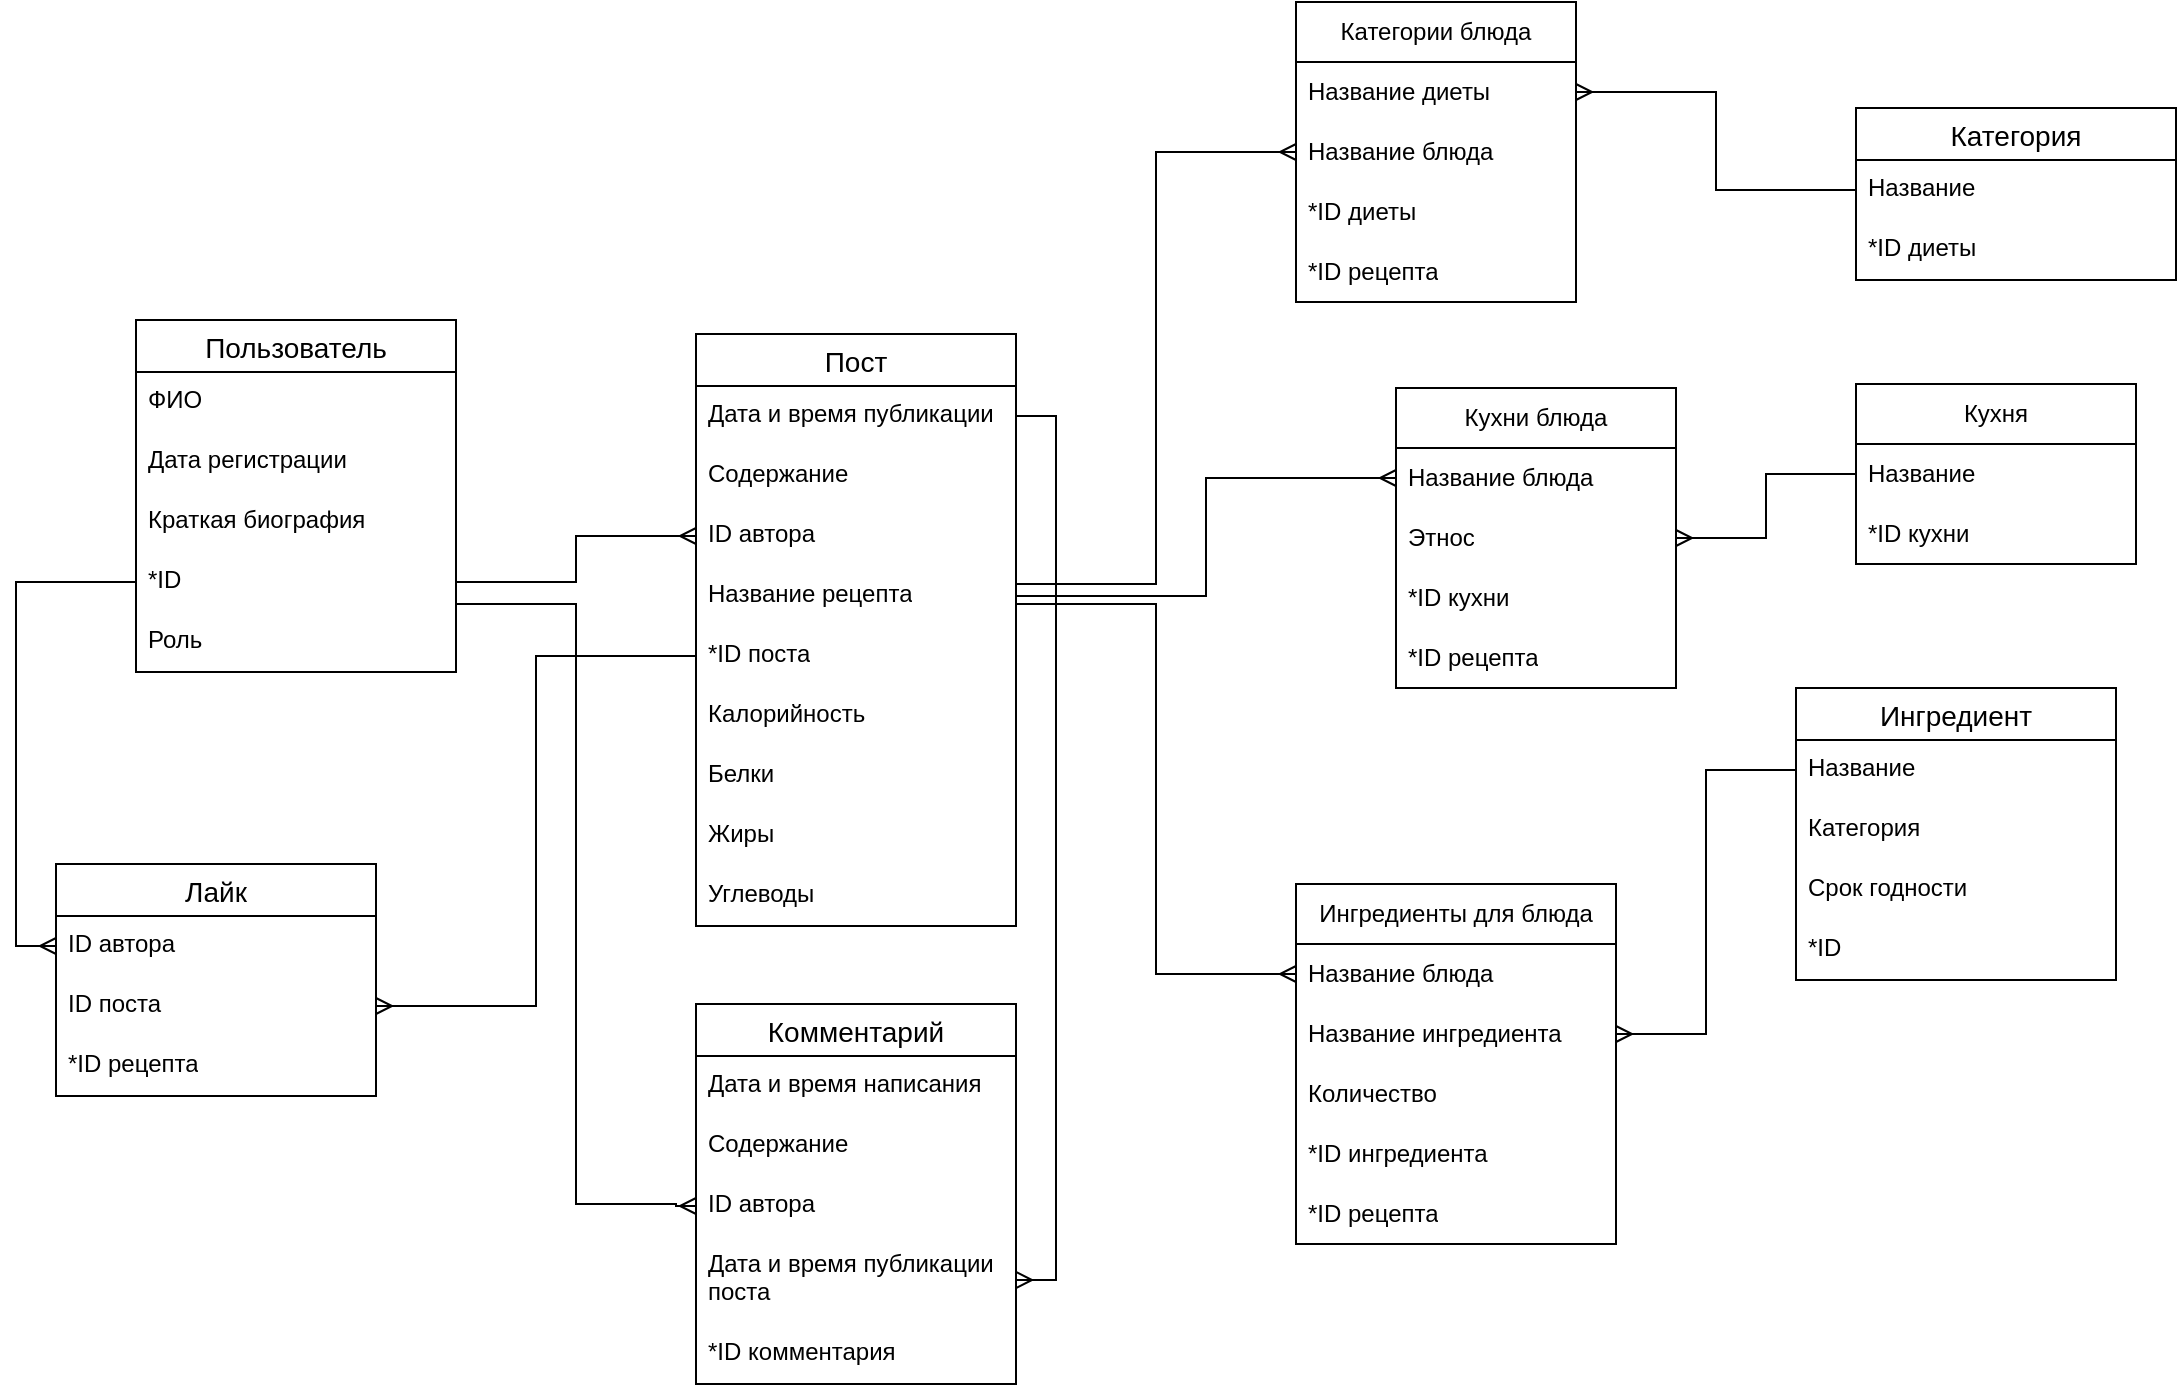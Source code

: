<mxfile version="22.1.7" type="github">
  <diagram name="Страница — 1" id="PX-w-YP4vGFBAUd7nW0f">
    <mxGraphModel dx="3374" dy="811" grid="1" gridSize="10" guides="1" tooltips="1" connect="1" arrows="1" fold="1" page="1" pageScale="1" pageWidth="827" pageHeight="1169" math="0" shadow="0">
      <root>
        <mxCell id="0" />
        <mxCell id="1" parent="0" />
        <mxCell id="g7wOQELuea6sHGt8VpoY-1" value="Пользователь" style="swimlane;fontStyle=0;childLayout=stackLayout;horizontal=1;startSize=26;horizontalStack=0;resizeParent=1;resizeParentMax=0;resizeLast=0;collapsible=1;marginBottom=0;align=center;fontSize=14;" parent="1" vertex="1">
          <mxGeometry x="-1250" y="808" width="160" height="176" as="geometry">
            <mxRectangle x="-1250" y="808" width="130" height="30" as="alternateBounds" />
          </mxGeometry>
        </mxCell>
        <mxCell id="g7wOQELuea6sHGt8VpoY-2" value="ФИО" style="text;strokeColor=none;fillColor=none;spacingLeft=4;spacingRight=4;overflow=hidden;rotatable=0;points=[[0,0.5],[1,0.5]];portConstraint=eastwest;fontSize=12;whiteSpace=wrap;html=1;" parent="g7wOQELuea6sHGt8VpoY-1" vertex="1">
          <mxGeometry y="26" width="160" height="30" as="geometry" />
        </mxCell>
        <mxCell id="g7wOQELuea6sHGt8VpoY-3" value="Дата регистрации" style="text;strokeColor=none;fillColor=none;spacingLeft=4;spacingRight=4;overflow=hidden;rotatable=0;points=[[0,0.5],[1,0.5]];portConstraint=eastwest;fontSize=12;whiteSpace=wrap;html=1;" parent="g7wOQELuea6sHGt8VpoY-1" vertex="1">
          <mxGeometry y="56" width="160" height="30" as="geometry" />
        </mxCell>
        <mxCell id="g7wOQELuea6sHGt8VpoY-4" value="Краткая биография" style="text;strokeColor=none;fillColor=none;spacingLeft=4;spacingRight=4;overflow=hidden;rotatable=0;points=[[0,0.5],[1,0.5]];portConstraint=eastwest;fontSize=12;whiteSpace=wrap;html=1;" parent="g7wOQELuea6sHGt8VpoY-1" vertex="1">
          <mxGeometry y="86" width="160" height="30" as="geometry" />
        </mxCell>
        <mxCell id="g7wOQELuea6sHGt8VpoY-5" value="*ID" style="text;strokeColor=none;fillColor=none;spacingLeft=4;spacingRight=4;overflow=hidden;rotatable=0;points=[[0,0.5],[1,0.5]];portConstraint=eastwest;fontSize=12;whiteSpace=wrap;html=1;" parent="g7wOQELuea6sHGt8VpoY-1" vertex="1">
          <mxGeometry y="116" width="160" height="30" as="geometry" />
        </mxCell>
        <mxCell id="g7wOQELuea6sHGt8VpoY-6" value="Роль" style="text;strokeColor=none;fillColor=none;spacingLeft=4;spacingRight=4;overflow=hidden;rotatable=0;points=[[0,0.5],[1,0.5]];portConstraint=eastwest;fontSize=12;whiteSpace=wrap;html=1;" parent="g7wOQELuea6sHGt8VpoY-1" vertex="1">
          <mxGeometry y="146" width="160" height="30" as="geometry" />
        </mxCell>
        <mxCell id="g7wOQELuea6sHGt8VpoY-7" value="Пост" style="swimlane;fontStyle=0;childLayout=stackLayout;horizontal=1;startSize=26;horizontalStack=0;resizeParent=1;resizeParentMax=0;resizeLast=0;collapsible=1;marginBottom=0;align=center;fontSize=14;" parent="1" vertex="1">
          <mxGeometry x="-970" y="815" width="160" height="296" as="geometry" />
        </mxCell>
        <mxCell id="g7wOQELuea6sHGt8VpoY-8" value="Дата и время публикации" style="text;strokeColor=none;fillColor=none;spacingLeft=4;spacingRight=4;overflow=hidden;rotatable=0;points=[[0,0.5],[1,0.5]];portConstraint=eastwest;fontSize=12;whiteSpace=wrap;html=1;" parent="g7wOQELuea6sHGt8VpoY-7" vertex="1">
          <mxGeometry y="26" width="160" height="30" as="geometry" />
        </mxCell>
        <mxCell id="g7wOQELuea6sHGt8VpoY-9" value="Содержание" style="text;strokeColor=none;fillColor=none;spacingLeft=4;spacingRight=4;overflow=hidden;rotatable=0;points=[[0,0.5],[1,0.5]];portConstraint=eastwest;fontSize=12;whiteSpace=wrap;html=1;" parent="g7wOQELuea6sHGt8VpoY-7" vertex="1">
          <mxGeometry y="56" width="160" height="30" as="geometry" />
        </mxCell>
        <mxCell id="g7wOQELuea6sHGt8VpoY-10" value="ID автора" style="text;strokeColor=none;fillColor=none;spacingLeft=4;spacingRight=4;overflow=hidden;rotatable=0;points=[[0,0.5],[1,0.5]];portConstraint=eastwest;fontSize=12;whiteSpace=wrap;html=1;" parent="g7wOQELuea6sHGt8VpoY-7" vertex="1">
          <mxGeometry y="86" width="160" height="30" as="geometry" />
        </mxCell>
        <mxCell id="g7wOQELuea6sHGt8VpoY-11" value="Название рецепта" style="text;strokeColor=none;fillColor=none;spacingLeft=4;spacingRight=4;overflow=hidden;rotatable=0;points=[[0,0.5],[1,0.5]];portConstraint=eastwest;fontSize=12;whiteSpace=wrap;html=1;" parent="g7wOQELuea6sHGt8VpoY-7" vertex="1">
          <mxGeometry y="116" width="160" height="30" as="geometry" />
        </mxCell>
        <mxCell id="g7wOQELuea6sHGt8VpoY-12" value="*ID поста" style="text;strokeColor=none;fillColor=none;spacingLeft=4;spacingRight=4;overflow=hidden;rotatable=0;points=[[0,0.5],[1,0.5]];portConstraint=eastwest;fontSize=12;whiteSpace=wrap;html=1;" parent="g7wOQELuea6sHGt8VpoY-7" vertex="1">
          <mxGeometry y="146" width="160" height="30" as="geometry" />
        </mxCell>
        <mxCell id="Tp_YSW7579fDQ8q-2aCo-15" value="Калорийность" style="text;strokeColor=none;fillColor=none;spacingLeft=4;spacingRight=4;overflow=hidden;rotatable=0;points=[[0,0.5],[1,0.5]];portConstraint=eastwest;fontSize=12;whiteSpace=wrap;html=1;" parent="g7wOQELuea6sHGt8VpoY-7" vertex="1">
          <mxGeometry y="176" width="160" height="30" as="geometry" />
        </mxCell>
        <mxCell id="Tp_YSW7579fDQ8q-2aCo-14" value="Белки" style="text;strokeColor=none;fillColor=none;spacingLeft=4;spacingRight=4;overflow=hidden;rotatable=0;points=[[0,0.5],[1,0.5]];portConstraint=eastwest;fontSize=12;whiteSpace=wrap;html=1;" parent="g7wOQELuea6sHGt8VpoY-7" vertex="1">
          <mxGeometry y="206" width="160" height="30" as="geometry" />
        </mxCell>
        <mxCell id="Tp_YSW7579fDQ8q-2aCo-13" value="Жиры" style="text;strokeColor=none;fillColor=none;spacingLeft=4;spacingRight=4;overflow=hidden;rotatable=0;points=[[0,0.5],[1,0.5]];portConstraint=eastwest;fontSize=12;whiteSpace=wrap;html=1;" parent="g7wOQELuea6sHGt8VpoY-7" vertex="1">
          <mxGeometry y="236" width="160" height="30" as="geometry" />
        </mxCell>
        <mxCell id="Tp_YSW7579fDQ8q-2aCo-12" value="Углеводы" style="text;strokeColor=none;fillColor=none;spacingLeft=4;spacingRight=4;overflow=hidden;rotatable=0;points=[[0,0.5],[1,0.5]];portConstraint=eastwest;fontSize=12;whiteSpace=wrap;html=1;" parent="g7wOQELuea6sHGt8VpoY-7" vertex="1">
          <mxGeometry y="266" width="160" height="30" as="geometry" />
        </mxCell>
        <mxCell id="g7wOQELuea6sHGt8VpoY-13" value="Комментарий" style="swimlane;fontStyle=0;childLayout=stackLayout;horizontal=1;startSize=26;horizontalStack=0;resizeParent=1;resizeParentMax=0;resizeLast=0;collapsible=1;marginBottom=0;align=center;fontSize=14;" parent="1" vertex="1">
          <mxGeometry x="-970" y="1150" width="160" height="190" as="geometry" />
        </mxCell>
        <mxCell id="g7wOQELuea6sHGt8VpoY-14" value="Дата и время написания" style="text;strokeColor=none;fillColor=none;spacingLeft=4;spacingRight=4;overflow=hidden;rotatable=0;points=[[0,0.5],[1,0.5]];portConstraint=eastwest;fontSize=12;whiteSpace=wrap;html=1;" parent="g7wOQELuea6sHGt8VpoY-13" vertex="1">
          <mxGeometry y="26" width="160" height="30" as="geometry" />
        </mxCell>
        <mxCell id="g7wOQELuea6sHGt8VpoY-15" value="Содержание" style="text;strokeColor=none;fillColor=none;spacingLeft=4;spacingRight=4;overflow=hidden;rotatable=0;points=[[0,0.5],[1,0.5]];portConstraint=eastwest;fontSize=12;whiteSpace=wrap;html=1;" parent="g7wOQELuea6sHGt8VpoY-13" vertex="1">
          <mxGeometry y="56" width="160" height="30" as="geometry" />
        </mxCell>
        <mxCell id="g7wOQELuea6sHGt8VpoY-16" value="ID автора" style="text;strokeColor=none;fillColor=none;spacingLeft=4;spacingRight=4;overflow=hidden;rotatable=0;points=[[0,0.5],[1,0.5]];portConstraint=eastwest;fontSize=12;whiteSpace=wrap;html=1;" parent="g7wOQELuea6sHGt8VpoY-13" vertex="1">
          <mxGeometry y="86" width="160" height="30" as="geometry" />
        </mxCell>
        <mxCell id="g7wOQELuea6sHGt8VpoY-17" value="Дата и время публикации поста" style="text;strokeColor=none;fillColor=none;spacingLeft=4;spacingRight=4;overflow=hidden;rotatable=0;points=[[0,0.5],[1,0.5]];portConstraint=eastwest;fontSize=12;whiteSpace=wrap;html=1;" parent="g7wOQELuea6sHGt8VpoY-13" vertex="1">
          <mxGeometry y="116" width="160" height="44" as="geometry" />
        </mxCell>
        <mxCell id="g7wOQELuea6sHGt8VpoY-18" value="*ID комментария" style="text;strokeColor=none;fillColor=none;spacingLeft=4;spacingRight=4;overflow=hidden;rotatable=0;points=[[0,0.5],[1,0.5]];portConstraint=eastwest;fontSize=12;whiteSpace=wrap;html=1;" parent="g7wOQELuea6sHGt8VpoY-13" vertex="1">
          <mxGeometry y="160" width="160" height="30" as="geometry" />
        </mxCell>
        <mxCell id="g7wOQELuea6sHGt8VpoY-19" value="Лайк" style="swimlane;fontStyle=0;childLayout=stackLayout;horizontal=1;startSize=26;horizontalStack=0;resizeParent=1;resizeParentMax=0;resizeLast=0;collapsible=1;marginBottom=0;align=center;fontSize=14;" parent="1" vertex="1">
          <mxGeometry x="-1290" y="1080" width="160" height="116" as="geometry" />
        </mxCell>
        <mxCell id="g7wOQELuea6sHGt8VpoY-23" value="ID автора" style="text;strokeColor=none;fillColor=none;spacingLeft=4;spacingRight=4;overflow=hidden;rotatable=0;points=[[0,0.5],[1,0.5]];portConstraint=eastwest;fontSize=12;whiteSpace=wrap;html=1;" parent="g7wOQELuea6sHGt8VpoY-19" vertex="1">
          <mxGeometry y="26" width="160" height="30" as="geometry" />
        </mxCell>
        <mxCell id="g7wOQELuea6sHGt8VpoY-24" value="ID поста" style="text;strokeColor=none;fillColor=none;spacingLeft=4;spacingRight=4;overflow=hidden;rotatable=0;points=[[0,0.5],[1,0.5]];portConstraint=eastwest;fontSize=12;whiteSpace=wrap;html=1;" parent="g7wOQELuea6sHGt8VpoY-19" vertex="1">
          <mxGeometry y="56" width="160" height="30" as="geometry" />
        </mxCell>
        <mxCell id="g7wOQELuea6sHGt8VpoY-25" value="*ID рецепта" style="text;strokeColor=none;fillColor=none;spacingLeft=4;spacingRight=4;overflow=hidden;rotatable=0;points=[[0,0.5],[1,0.5]];portConstraint=eastwest;fontSize=12;whiteSpace=wrap;html=1;" parent="g7wOQELuea6sHGt8VpoY-19" vertex="1">
          <mxGeometry y="86" width="160" height="30" as="geometry" />
        </mxCell>
        <mxCell id="g7wOQELuea6sHGt8VpoY-26" value="Категория" style="swimlane;fontStyle=0;childLayout=stackLayout;horizontal=1;startSize=26;horizontalStack=0;resizeParent=1;resizeParentMax=0;resizeLast=0;collapsible=1;marginBottom=0;align=center;fontSize=14;" parent="1" vertex="1">
          <mxGeometry x="-390" y="702" width="160" height="86" as="geometry" />
        </mxCell>
        <mxCell id="g7wOQELuea6sHGt8VpoY-27" value="Название" style="text;strokeColor=none;fillColor=none;spacingLeft=4;spacingRight=4;overflow=hidden;rotatable=0;points=[[0,0.5],[1,0.5]];portConstraint=eastwest;fontSize=12;whiteSpace=wrap;html=1;" parent="g7wOQELuea6sHGt8VpoY-26" vertex="1">
          <mxGeometry y="26" width="160" height="30" as="geometry" />
        </mxCell>
        <mxCell id="g7wOQELuea6sHGt8VpoY-28" value="*ID диеты" style="text;strokeColor=none;fillColor=none;spacingLeft=4;spacingRight=4;overflow=hidden;rotatable=0;points=[[0,0.5],[1,0.5]];portConstraint=eastwest;fontSize=12;whiteSpace=wrap;html=1;" parent="g7wOQELuea6sHGt8VpoY-26" vertex="1">
          <mxGeometry y="56" width="160" height="30" as="geometry" />
        </mxCell>
        <mxCell id="g7wOQELuea6sHGt8VpoY-29" value="Ингредиент" style="swimlane;fontStyle=0;childLayout=stackLayout;horizontal=1;startSize=26;horizontalStack=0;resizeParent=1;resizeParentMax=0;resizeLast=0;collapsible=1;marginBottom=0;align=center;fontSize=14;" parent="1" vertex="1">
          <mxGeometry x="-420" y="992" width="160" height="146" as="geometry" />
        </mxCell>
        <mxCell id="g7wOQELuea6sHGt8VpoY-30" value="Название" style="text;strokeColor=none;fillColor=none;spacingLeft=4;spacingRight=4;overflow=hidden;rotatable=0;points=[[0,0.5],[1,0.5]];portConstraint=eastwest;fontSize=12;whiteSpace=wrap;html=1;" parent="g7wOQELuea6sHGt8VpoY-29" vertex="1">
          <mxGeometry y="26" width="160" height="30" as="geometry" />
        </mxCell>
        <mxCell id="g7wOQELuea6sHGt8VpoY-31" value="Категория" style="text;strokeColor=none;fillColor=none;spacingLeft=4;spacingRight=4;overflow=hidden;rotatable=0;points=[[0,0.5],[1,0.5]];portConstraint=eastwest;fontSize=12;whiteSpace=wrap;html=1;" parent="g7wOQELuea6sHGt8VpoY-29" vertex="1">
          <mxGeometry y="56" width="160" height="30" as="geometry" />
        </mxCell>
        <mxCell id="g7wOQELuea6sHGt8VpoY-32" value="Срок годности" style="text;strokeColor=none;fillColor=none;spacingLeft=4;spacingRight=4;overflow=hidden;rotatable=0;points=[[0,0.5],[1,0.5]];portConstraint=eastwest;fontSize=12;whiteSpace=wrap;html=1;" parent="g7wOQELuea6sHGt8VpoY-29" vertex="1">
          <mxGeometry y="86" width="160" height="30" as="geometry" />
        </mxCell>
        <mxCell id="g7wOQELuea6sHGt8VpoY-33" value="*ID" style="text;strokeColor=none;fillColor=none;spacingLeft=4;spacingRight=4;overflow=hidden;rotatable=0;points=[[0,0.5],[1,0.5]];portConstraint=eastwest;fontSize=12;whiteSpace=wrap;html=1;" parent="g7wOQELuea6sHGt8VpoY-29" vertex="1">
          <mxGeometry y="116" width="160" height="30" as="geometry" />
        </mxCell>
        <mxCell id="g7wOQELuea6sHGt8VpoY-34" value="Ингредиенты для блюда" style="swimlane;fontStyle=0;childLayout=stackLayout;horizontal=1;startSize=30;horizontalStack=0;resizeParent=1;resizeParentMax=0;resizeLast=0;collapsible=1;marginBottom=0;whiteSpace=wrap;html=1;" parent="1" vertex="1">
          <mxGeometry x="-670" y="1090" width="160" height="180" as="geometry" />
        </mxCell>
        <mxCell id="g7wOQELuea6sHGt8VpoY-35" value="Название блюда" style="text;strokeColor=none;fillColor=none;align=left;verticalAlign=middle;spacingLeft=4;spacingRight=4;overflow=hidden;points=[[0,0.5],[1,0.5]];portConstraint=eastwest;rotatable=0;whiteSpace=wrap;html=1;" parent="g7wOQELuea6sHGt8VpoY-34" vertex="1">
          <mxGeometry y="30" width="160" height="30" as="geometry" />
        </mxCell>
        <mxCell id="g7wOQELuea6sHGt8VpoY-36" value="Название ингредиента" style="text;strokeColor=none;fillColor=none;align=left;verticalAlign=middle;spacingLeft=4;spacingRight=4;overflow=hidden;points=[[0,0.5],[1,0.5]];portConstraint=eastwest;rotatable=0;whiteSpace=wrap;html=1;" parent="g7wOQELuea6sHGt8VpoY-34" vertex="1">
          <mxGeometry y="60" width="160" height="30" as="geometry" />
        </mxCell>
        <mxCell id="g7wOQELuea6sHGt8VpoY-37" value="Количество" style="text;strokeColor=none;fillColor=none;align=left;verticalAlign=middle;spacingLeft=4;spacingRight=4;overflow=hidden;points=[[0,0.5],[1,0.5]];portConstraint=eastwest;rotatable=0;whiteSpace=wrap;html=1;" parent="g7wOQELuea6sHGt8VpoY-34" vertex="1">
          <mxGeometry y="90" width="160" height="30" as="geometry" />
        </mxCell>
        <mxCell id="g7wOQELuea6sHGt8VpoY-38" value="*ID ингредиента" style="text;strokeColor=none;fillColor=none;align=left;verticalAlign=middle;spacingLeft=4;spacingRight=4;overflow=hidden;points=[[0,0.5],[1,0.5]];portConstraint=eastwest;rotatable=0;whiteSpace=wrap;html=1;" parent="g7wOQELuea6sHGt8VpoY-34" vertex="1">
          <mxGeometry y="120" width="160" height="30" as="geometry" />
        </mxCell>
        <mxCell id="hRy1lafqTLvMI3wRviO_-1" value="*ID рецепта" style="text;strokeColor=none;fillColor=none;align=left;verticalAlign=middle;spacingLeft=4;spacingRight=4;overflow=hidden;points=[[0,0.5],[1,0.5]];portConstraint=eastwest;rotatable=0;whiteSpace=wrap;html=1;" parent="g7wOQELuea6sHGt8VpoY-34" vertex="1">
          <mxGeometry y="150" width="160" height="30" as="geometry" />
        </mxCell>
        <mxCell id="g7wOQELuea6sHGt8VpoY-40" style="edgeStyle=orthogonalEdgeStyle;rounded=0;orthogonalLoop=1;jettySize=auto;html=1;endArrow=none;endFill=0;startArrow=ERmany;startFill=0;" parent="1" source="g7wOQELuea6sHGt8VpoY-36" target="g7wOQELuea6sHGt8VpoY-30" edge="1">
          <mxGeometry relative="1" as="geometry" />
        </mxCell>
        <mxCell id="g7wOQELuea6sHGt8VpoY-41" value="Категории блюда" style="swimlane;fontStyle=0;childLayout=stackLayout;horizontal=1;startSize=30;horizontalStack=0;resizeParent=1;resizeParentMax=0;resizeLast=0;collapsible=1;marginBottom=0;whiteSpace=wrap;html=1;" parent="1" vertex="1">
          <mxGeometry x="-670" y="649" width="140" height="150" as="geometry" />
        </mxCell>
        <mxCell id="g7wOQELuea6sHGt8VpoY-42" value="Название диеты" style="text;strokeColor=none;fillColor=none;align=left;verticalAlign=middle;spacingLeft=4;spacingRight=4;overflow=hidden;points=[[0,0.5],[1,0.5]];portConstraint=eastwest;rotatable=0;whiteSpace=wrap;html=1;" parent="g7wOQELuea6sHGt8VpoY-41" vertex="1">
          <mxGeometry y="30" width="140" height="30" as="geometry" />
        </mxCell>
        <mxCell id="g7wOQELuea6sHGt8VpoY-43" value="Название блюда" style="text;strokeColor=none;fillColor=none;align=left;verticalAlign=middle;spacingLeft=4;spacingRight=4;overflow=hidden;points=[[0,0.5],[1,0.5]];portConstraint=eastwest;rotatable=0;whiteSpace=wrap;html=1;" parent="g7wOQELuea6sHGt8VpoY-41" vertex="1">
          <mxGeometry y="60" width="140" height="30" as="geometry" />
        </mxCell>
        <mxCell id="g7wOQELuea6sHGt8VpoY-44" value="*ID диеты" style="text;strokeColor=none;fillColor=none;align=left;verticalAlign=middle;spacingLeft=4;spacingRight=4;overflow=hidden;points=[[0,0.5],[1,0.5]];portConstraint=eastwest;rotatable=0;whiteSpace=wrap;html=1;" parent="g7wOQELuea6sHGt8VpoY-41" vertex="1">
          <mxGeometry y="90" width="140" height="30" as="geometry" />
        </mxCell>
        <mxCell id="hRy1lafqTLvMI3wRviO_-2" value="*ID рецепта" style="text;strokeColor=none;fillColor=none;align=left;verticalAlign=middle;spacingLeft=4;spacingRight=4;overflow=hidden;points=[[0,0.5],[1,0.5]];portConstraint=eastwest;rotatable=0;whiteSpace=wrap;html=1;" parent="g7wOQELuea6sHGt8VpoY-41" vertex="1">
          <mxGeometry y="120" width="140" height="30" as="geometry" />
        </mxCell>
        <mxCell id="g7wOQELuea6sHGt8VpoY-45" style="edgeStyle=orthogonalEdgeStyle;rounded=0;orthogonalLoop=1;jettySize=auto;html=1;entryX=0;entryY=0.5;entryDx=0;entryDy=0;endArrow=none;endFill=0;startArrow=ERmany;startFill=0;" parent="1" source="g7wOQELuea6sHGt8VpoY-42" target="g7wOQELuea6sHGt8VpoY-27" edge="1">
          <mxGeometry relative="1" as="geometry" />
        </mxCell>
        <mxCell id="g7wOQELuea6sHGt8VpoY-48" style="edgeStyle=orthogonalEdgeStyle;rounded=0;orthogonalLoop=1;jettySize=auto;html=1;endArrow=ERmany;endFill=0;" parent="1" source="g7wOQELuea6sHGt8VpoY-5" target="g7wOQELuea6sHGt8VpoY-10" edge="1">
          <mxGeometry relative="1" as="geometry" />
        </mxCell>
        <mxCell id="g7wOQELuea6sHGt8VpoY-49" style="edgeStyle=orthogonalEdgeStyle;rounded=0;orthogonalLoop=1;jettySize=auto;html=1;endArrow=ERmany;endFill=0;" parent="1" source="g7wOQELuea6sHGt8VpoY-5" target="g7wOQELuea6sHGt8VpoY-16" edge="1">
          <mxGeometry relative="1" as="geometry">
            <Array as="points">
              <mxPoint x="-1030" y="950" />
              <mxPoint x="-1030" y="1250" />
              <mxPoint x="-980" y="1250" />
              <mxPoint x="-980" y="1251" />
            </Array>
          </mxGeometry>
        </mxCell>
        <mxCell id="g7wOQELuea6sHGt8VpoY-50" style="edgeStyle=orthogonalEdgeStyle;rounded=0;orthogonalLoop=1;jettySize=auto;html=1;endArrow=ERmany;endFill=0;" parent="1" source="g7wOQELuea6sHGt8VpoY-8" target="g7wOQELuea6sHGt8VpoY-17" edge="1">
          <mxGeometry relative="1" as="geometry">
            <Array as="points">
              <mxPoint x="-790" y="856" />
              <mxPoint x="-790" y="1288" />
            </Array>
          </mxGeometry>
        </mxCell>
        <mxCell id="g7wOQELuea6sHGt8VpoY-51" value="Кухни блюда" style="swimlane;fontStyle=0;childLayout=stackLayout;horizontal=1;startSize=30;horizontalStack=0;resizeParent=1;resizeParentMax=0;resizeLast=0;collapsible=1;marginBottom=0;whiteSpace=wrap;html=1;" parent="1" vertex="1">
          <mxGeometry x="-620" y="842" width="140" height="150" as="geometry" />
        </mxCell>
        <mxCell id="g7wOQELuea6sHGt8VpoY-52" value="Название блюда" style="text;strokeColor=none;fillColor=none;align=left;verticalAlign=middle;spacingLeft=4;spacingRight=4;overflow=hidden;points=[[0,0.5],[1,0.5]];portConstraint=eastwest;rotatable=0;whiteSpace=wrap;html=1;" parent="g7wOQELuea6sHGt8VpoY-51" vertex="1">
          <mxGeometry y="30" width="140" height="30" as="geometry" />
        </mxCell>
        <mxCell id="g7wOQELuea6sHGt8VpoY-53" value="Этнос" style="text;strokeColor=none;fillColor=none;align=left;verticalAlign=middle;spacingLeft=4;spacingRight=4;overflow=hidden;points=[[0,0.5],[1,0.5]];portConstraint=eastwest;rotatable=0;whiteSpace=wrap;html=1;" parent="g7wOQELuea6sHGt8VpoY-51" vertex="1">
          <mxGeometry y="60" width="140" height="30" as="geometry" />
        </mxCell>
        <mxCell id="g7wOQELuea6sHGt8VpoY-54" value="*ID кухни" style="text;strokeColor=none;fillColor=none;align=left;verticalAlign=middle;spacingLeft=4;spacingRight=4;overflow=hidden;points=[[0,0.5],[1,0.5]];portConstraint=eastwest;rotatable=0;whiteSpace=wrap;html=1;" parent="g7wOQELuea6sHGt8VpoY-51" vertex="1">
          <mxGeometry y="90" width="140" height="30" as="geometry" />
        </mxCell>
        <mxCell id="hRy1lafqTLvMI3wRviO_-3" value="*ID рецепта" style="text;strokeColor=none;fillColor=none;align=left;verticalAlign=middle;spacingLeft=4;spacingRight=4;overflow=hidden;points=[[0,0.5],[1,0.5]];portConstraint=eastwest;rotatable=0;whiteSpace=wrap;html=1;" parent="g7wOQELuea6sHGt8VpoY-51" vertex="1">
          <mxGeometry y="120" width="140" height="30" as="geometry" />
        </mxCell>
        <mxCell id="g7wOQELuea6sHGt8VpoY-56" value="Кухня" style="swimlane;fontStyle=0;childLayout=stackLayout;horizontal=1;startSize=30;horizontalStack=0;resizeParent=1;resizeParentMax=0;resizeLast=0;collapsible=1;marginBottom=0;whiteSpace=wrap;html=1;" parent="1" vertex="1">
          <mxGeometry x="-390" y="840" width="140" height="90" as="geometry" />
        </mxCell>
        <mxCell id="g7wOQELuea6sHGt8VpoY-57" value="Название" style="text;strokeColor=none;fillColor=none;align=left;verticalAlign=middle;spacingLeft=4;spacingRight=4;overflow=hidden;points=[[0,0.5],[1,0.5]];portConstraint=eastwest;rotatable=0;whiteSpace=wrap;html=1;" parent="g7wOQELuea6sHGt8VpoY-56" vertex="1">
          <mxGeometry y="30" width="140" height="30" as="geometry" />
        </mxCell>
        <mxCell id="g7wOQELuea6sHGt8VpoY-58" value="*ID кухни" style="text;strokeColor=none;fillColor=none;align=left;verticalAlign=middle;spacingLeft=4;spacingRight=4;overflow=hidden;points=[[0,0.5],[1,0.5]];portConstraint=eastwest;rotatable=0;whiteSpace=wrap;html=1;" parent="g7wOQELuea6sHGt8VpoY-56" vertex="1">
          <mxGeometry y="60" width="140" height="30" as="geometry" />
        </mxCell>
        <mxCell id="g7wOQELuea6sHGt8VpoY-59" style="edgeStyle=orthogonalEdgeStyle;rounded=0;orthogonalLoop=1;jettySize=auto;html=1;entryX=1;entryY=0.5;entryDx=0;entryDy=0;endArrow=ERmany;endFill=0;" parent="1" source="g7wOQELuea6sHGt8VpoY-57" target="g7wOQELuea6sHGt8VpoY-53" edge="1">
          <mxGeometry relative="1" as="geometry" />
        </mxCell>
        <mxCell id="Tp_YSW7579fDQ8q-2aCo-16" style="edgeStyle=orthogonalEdgeStyle;rounded=0;orthogonalLoop=1;jettySize=auto;html=1;endArrow=ERmany;endFill=0;" parent="1" source="g7wOQELuea6sHGt8VpoY-11" target="g7wOQELuea6sHGt8VpoY-43" edge="1">
          <mxGeometry relative="1" as="geometry">
            <Array as="points">
              <mxPoint x="-740" y="940" />
              <mxPoint x="-740" y="724" />
            </Array>
          </mxGeometry>
        </mxCell>
        <mxCell id="Tp_YSW7579fDQ8q-2aCo-17" style="edgeStyle=orthogonalEdgeStyle;rounded=0;orthogonalLoop=1;jettySize=auto;html=1;endArrow=ERmany;endFill=0;" parent="1" source="g7wOQELuea6sHGt8VpoY-11" target="g7wOQELuea6sHGt8VpoY-52" edge="1">
          <mxGeometry relative="1" as="geometry">
            <Array as="points">
              <mxPoint x="-715" y="946" />
              <mxPoint x="-715" y="887" />
            </Array>
          </mxGeometry>
        </mxCell>
        <mxCell id="Tp_YSW7579fDQ8q-2aCo-18" style="edgeStyle=orthogonalEdgeStyle;rounded=0;orthogonalLoop=1;jettySize=auto;html=1;endArrow=ERmany;endFill=0;" parent="1" source="g7wOQELuea6sHGt8VpoY-11" target="g7wOQELuea6sHGt8VpoY-35" edge="1">
          <mxGeometry relative="1" as="geometry">
            <Array as="points">
              <mxPoint x="-740" y="950" />
              <mxPoint x="-740" y="1135" />
            </Array>
          </mxGeometry>
        </mxCell>
        <mxCell id="Tp_YSW7579fDQ8q-2aCo-20" style="edgeStyle=orthogonalEdgeStyle;rounded=0;orthogonalLoop=1;jettySize=auto;html=1;endArrow=ERmany;endFill=0;" parent="1" source="g7wOQELuea6sHGt8VpoY-5" target="g7wOQELuea6sHGt8VpoY-23" edge="1">
          <mxGeometry relative="1" as="geometry">
            <Array as="points">
              <mxPoint x="-1310" y="939" />
              <mxPoint x="-1310" y="1121" />
            </Array>
          </mxGeometry>
        </mxCell>
        <mxCell id="Tp_YSW7579fDQ8q-2aCo-21" style="edgeStyle=orthogonalEdgeStyle;rounded=0;orthogonalLoop=1;jettySize=auto;html=1;endArrow=ERmany;endFill=0;" parent="1" source="g7wOQELuea6sHGt8VpoY-12" target="g7wOQELuea6sHGt8VpoY-24" edge="1">
          <mxGeometry relative="1" as="geometry" />
        </mxCell>
      </root>
    </mxGraphModel>
  </diagram>
</mxfile>
